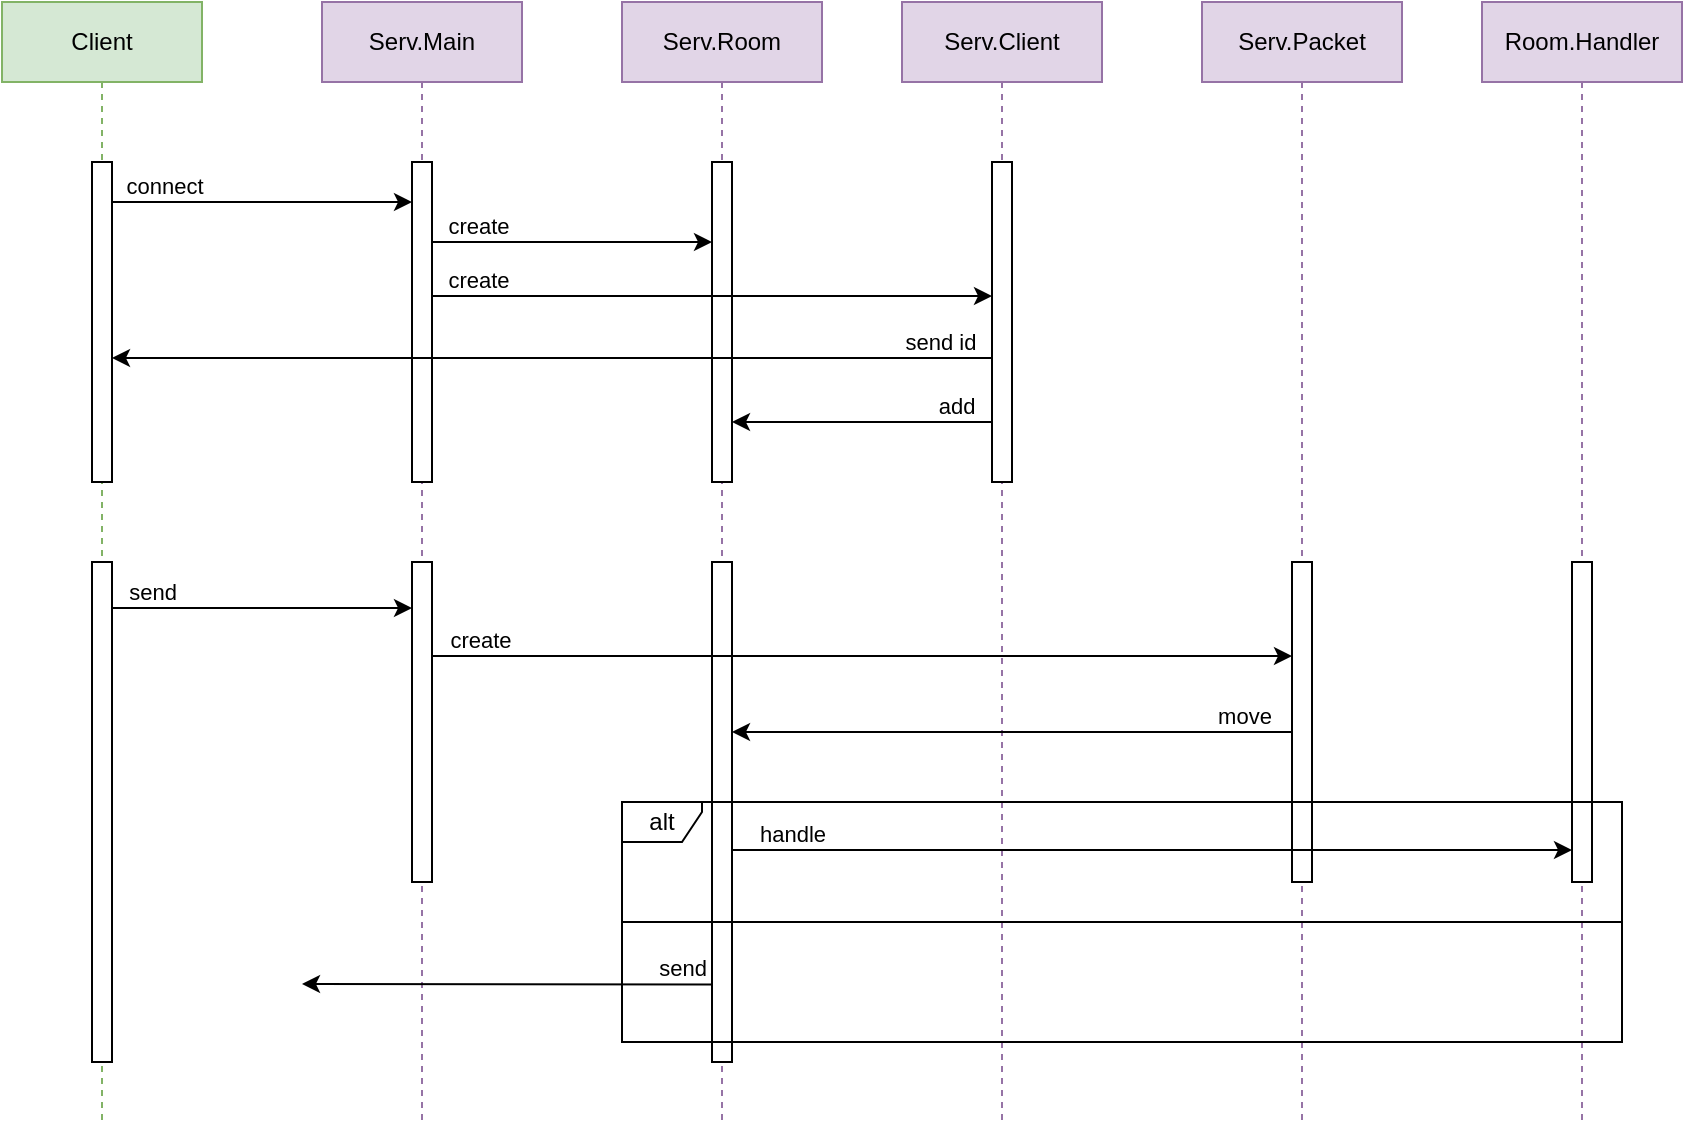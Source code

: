 <mxfile version="27.1.1">
  <diagram name="Page-1" id="2YBvvXClWsGukQMizWep">
    <mxGraphModel dx="2058" dy="1146" grid="1" gridSize="10" guides="1" tooltips="1" connect="1" arrows="1" fold="1" page="1" pageScale="1" pageWidth="850" pageHeight="1100" math="0" shadow="0">
      <root>
        <mxCell id="0" />
        <mxCell id="1" parent="0" />
        <mxCell id="aM9ryv3xv72pqoxQDRHE-1" value="Client" style="shape=umlLifeline;perimeter=lifelinePerimeter;whiteSpace=wrap;html=1;container=0;dropTarget=0;collapsible=0;recursiveResize=0;outlineConnect=0;portConstraint=eastwest;newEdgeStyle={&quot;edgeStyle&quot;:&quot;elbowEdgeStyle&quot;,&quot;elbow&quot;:&quot;vertical&quot;,&quot;curved&quot;:0,&quot;rounded&quot;:0};fillColor=#d5e8d4;strokeColor=#82b366;" parent="1" vertex="1">
          <mxGeometry x="40" y="40" width="100" height="560" as="geometry" />
        </mxCell>
        <mxCell id="2Rmnre_BdjiHBntk196o-1" style="edgeStyle=elbowEdgeStyle;rounded=0;orthogonalLoop=1;jettySize=auto;html=1;elbow=vertical;curved=0;" edge="1" parent="aM9ryv3xv72pqoxQDRHE-1" source="aM9ryv3xv72pqoxQDRHE-2" target="aM9ryv3xv72pqoxQDRHE-1">
          <mxGeometry relative="1" as="geometry" />
        </mxCell>
        <mxCell id="aM9ryv3xv72pqoxQDRHE-2" value="" style="html=1;points=[];perimeter=orthogonalPerimeter;outlineConnect=0;targetShapes=umlLifeline;portConstraint=eastwest;newEdgeStyle={&quot;edgeStyle&quot;:&quot;elbowEdgeStyle&quot;,&quot;elbow&quot;:&quot;vertical&quot;,&quot;curved&quot;:0,&quot;rounded&quot;:0};" parent="aM9ryv3xv72pqoxQDRHE-1" vertex="1">
          <mxGeometry x="45" y="80" width="10" height="160" as="geometry" />
        </mxCell>
        <mxCell id="2Rmnre_BdjiHBntk196o-26" value="" style="html=1;points=[];perimeter=orthogonalPerimeter;outlineConnect=0;targetShapes=umlLifeline;portConstraint=eastwest;newEdgeStyle={&quot;edgeStyle&quot;:&quot;elbowEdgeStyle&quot;,&quot;elbow&quot;:&quot;vertical&quot;,&quot;curved&quot;:0,&quot;rounded&quot;:0};" vertex="1" parent="aM9ryv3xv72pqoxQDRHE-1">
          <mxGeometry x="45" y="280" width="10" height="250" as="geometry" />
        </mxCell>
        <mxCell id="aM9ryv3xv72pqoxQDRHE-5" value="Serv.Main" style="shape=umlLifeline;perimeter=lifelinePerimeter;whiteSpace=wrap;html=1;container=0;dropTarget=0;collapsible=0;recursiveResize=0;outlineConnect=0;portConstraint=eastwest;newEdgeStyle={&quot;edgeStyle&quot;:&quot;elbowEdgeStyle&quot;,&quot;elbow&quot;:&quot;vertical&quot;,&quot;curved&quot;:0,&quot;rounded&quot;:0};fillColor=#e1d5e7;strokeColor=#9673a6;" parent="1" vertex="1">
          <mxGeometry x="200" y="40" width="100" height="560" as="geometry" />
        </mxCell>
        <mxCell id="aM9ryv3xv72pqoxQDRHE-6" value="" style="html=1;points=[];perimeter=orthogonalPerimeter;outlineConnect=0;targetShapes=umlLifeline;portConstraint=eastwest;newEdgeStyle={&quot;edgeStyle&quot;:&quot;elbowEdgeStyle&quot;,&quot;elbow&quot;:&quot;vertical&quot;,&quot;curved&quot;:0,&quot;rounded&quot;:0};" parent="aM9ryv3xv72pqoxQDRHE-5" vertex="1">
          <mxGeometry x="45" y="80" width="10" height="160" as="geometry" />
        </mxCell>
        <mxCell id="2Rmnre_BdjiHBntk196o-25" value="" style="html=1;points=[];perimeter=orthogonalPerimeter;outlineConnect=0;targetShapes=umlLifeline;portConstraint=eastwest;newEdgeStyle={&quot;edgeStyle&quot;:&quot;elbowEdgeStyle&quot;,&quot;elbow&quot;:&quot;vertical&quot;,&quot;curved&quot;:0,&quot;rounded&quot;:0};" vertex="1" parent="aM9ryv3xv72pqoxQDRHE-5">
          <mxGeometry x="45" y="280" width="10" height="160" as="geometry" />
        </mxCell>
        <mxCell id="2Rmnre_BdjiHBntk196o-2" value="Serv.Room" style="shape=umlLifeline;perimeter=lifelinePerimeter;whiteSpace=wrap;html=1;container=0;dropTarget=0;collapsible=0;recursiveResize=0;outlineConnect=0;portConstraint=eastwest;newEdgeStyle={&quot;edgeStyle&quot;:&quot;elbowEdgeStyle&quot;,&quot;elbow&quot;:&quot;vertical&quot;,&quot;curved&quot;:0,&quot;rounded&quot;:0};fillColor=#e1d5e7;strokeColor=#9673a6;" vertex="1" parent="1">
          <mxGeometry x="350" y="40" width="100" height="560" as="geometry" />
        </mxCell>
        <mxCell id="2Rmnre_BdjiHBntk196o-3" value="" style="html=1;points=[];perimeter=orthogonalPerimeter;outlineConnect=0;targetShapes=umlLifeline;portConstraint=eastwest;newEdgeStyle={&quot;edgeStyle&quot;:&quot;elbowEdgeStyle&quot;,&quot;elbow&quot;:&quot;vertical&quot;,&quot;curved&quot;:0,&quot;rounded&quot;:0};" vertex="1" parent="2Rmnre_BdjiHBntk196o-2">
          <mxGeometry x="45" y="80" width="10" height="160" as="geometry" />
        </mxCell>
        <mxCell id="2Rmnre_BdjiHBntk196o-49" style="edgeStyle=elbowEdgeStyle;rounded=0;orthogonalLoop=1;jettySize=auto;html=1;elbow=vertical;curved=0;fontFamily=Helvetica;fontSize=11;fontColor=default;labelBackgroundColor=default;resizable=0;" edge="1" parent="2Rmnre_BdjiHBntk196o-2">
          <mxGeometry relative="1" as="geometry">
            <mxPoint x="-160" y="491" as="targetPoint" />
            <mxPoint x="45" y="491.2" as="sourcePoint" />
          </mxGeometry>
        </mxCell>
        <mxCell id="2Rmnre_BdjiHBntk196o-50" value="send" style="edgeLabel;html=1;align=center;verticalAlign=middle;resizable=0;points=[];fontFamily=Helvetica;fontSize=11;fontColor=default;labelBackgroundColor=default;fillColor=none;gradientColor=none;" vertex="1" connectable="0" parent="2Rmnre_BdjiHBntk196o-49">
          <mxGeometry x="-0.615" relative="1" as="geometry">
            <mxPoint x="24" y="-8" as="offset" />
          </mxGeometry>
        </mxCell>
        <mxCell id="2Rmnre_BdjiHBntk196o-27" value="" style="html=1;points=[];perimeter=orthogonalPerimeter;outlineConnect=0;targetShapes=umlLifeline;portConstraint=eastwest;newEdgeStyle={&quot;edgeStyle&quot;:&quot;elbowEdgeStyle&quot;,&quot;elbow&quot;:&quot;vertical&quot;,&quot;curved&quot;:0,&quot;rounded&quot;:0};" vertex="1" parent="2Rmnre_BdjiHBntk196o-2">
          <mxGeometry x="45" y="280" width="10" height="250" as="geometry" />
        </mxCell>
        <mxCell id="2Rmnre_BdjiHBntk196o-6" value="Serv.Client" style="shape=umlLifeline;perimeter=lifelinePerimeter;whiteSpace=wrap;html=1;container=0;dropTarget=0;collapsible=0;recursiveResize=0;outlineConnect=0;portConstraint=eastwest;newEdgeStyle={&quot;edgeStyle&quot;:&quot;elbowEdgeStyle&quot;,&quot;elbow&quot;:&quot;vertical&quot;,&quot;curved&quot;:0,&quot;rounded&quot;:0};fillColor=#e1d5e7;strokeColor=#9673a6;" vertex="1" parent="1">
          <mxGeometry x="490" y="40" width="100" height="560" as="geometry" />
        </mxCell>
        <mxCell id="2Rmnre_BdjiHBntk196o-7" value="" style="html=1;points=[];perimeter=orthogonalPerimeter;outlineConnect=0;targetShapes=umlLifeline;portConstraint=eastwest;newEdgeStyle={&quot;edgeStyle&quot;:&quot;elbowEdgeStyle&quot;,&quot;elbow&quot;:&quot;vertical&quot;,&quot;curved&quot;:0,&quot;rounded&quot;:0};" vertex="1" parent="2Rmnre_BdjiHBntk196o-6">
          <mxGeometry x="45" y="80" width="10" height="160" as="geometry" />
        </mxCell>
        <mxCell id="2Rmnre_BdjiHBntk196o-8" style="edgeStyle=elbowEdgeStyle;rounded=0;orthogonalLoop=1;jettySize=auto;html=1;elbow=vertical;curved=0;" edge="1" parent="1" source="aM9ryv3xv72pqoxQDRHE-2" target="aM9ryv3xv72pqoxQDRHE-6">
          <mxGeometry relative="1" as="geometry">
            <mxPoint x="240" y="140" as="targetPoint" />
            <Array as="points">
              <mxPoint x="150" y="140" />
            </Array>
          </mxGeometry>
        </mxCell>
        <mxCell id="2Rmnre_BdjiHBntk196o-18" value="connect" style="edgeLabel;html=1;align=center;verticalAlign=middle;resizable=0;points=[];" vertex="1" connectable="0" parent="2Rmnre_BdjiHBntk196o-8">
          <mxGeometry x="-0.495" relative="1" as="geometry">
            <mxPoint x="-12" y="-8" as="offset" />
          </mxGeometry>
        </mxCell>
        <mxCell id="2Rmnre_BdjiHBntk196o-9" style="edgeStyle=elbowEdgeStyle;rounded=0;orthogonalLoop=1;jettySize=auto;html=1;elbow=vertical;curved=0;" edge="1" parent="1" source="aM9ryv3xv72pqoxQDRHE-6" target="2Rmnre_BdjiHBntk196o-3">
          <mxGeometry relative="1" as="geometry">
            <Array as="points">
              <mxPoint x="350" y="160" />
            </Array>
          </mxGeometry>
        </mxCell>
        <mxCell id="2Rmnre_BdjiHBntk196o-13" value="create" style="edgeLabel;html=1;align=center;verticalAlign=middle;resizable=0;points=[];" vertex="1" connectable="0" parent="2Rmnre_BdjiHBntk196o-9">
          <mxGeometry x="0.123" y="2" relative="1" as="geometry">
            <mxPoint x="-56" y="-6" as="offset" />
          </mxGeometry>
        </mxCell>
        <mxCell id="2Rmnre_BdjiHBntk196o-16" style="edgeStyle=elbowEdgeStyle;rounded=0;orthogonalLoop=1;jettySize=auto;html=1;elbow=vertical;curved=0;" edge="1" parent="1" target="2Rmnre_BdjiHBntk196o-3">
          <mxGeometry relative="1" as="geometry">
            <mxPoint x="535" y="250" as="sourcePoint" />
            <mxPoint x="410" y="250" as="targetPoint" />
            <Array as="points">
              <mxPoint x="440" y="250" />
              <mxPoint x="510" y="240" />
            </Array>
          </mxGeometry>
        </mxCell>
        <mxCell id="2Rmnre_BdjiHBntk196o-17" value="add" style="edgeLabel;html=1;align=center;verticalAlign=middle;resizable=0;points=[];" vertex="1" connectable="0" parent="2Rmnre_BdjiHBntk196o-16">
          <mxGeometry x="-0.187" y="2" relative="1" as="geometry">
            <mxPoint x="35" y="-10" as="offset" />
          </mxGeometry>
        </mxCell>
        <mxCell id="2Rmnre_BdjiHBntk196o-20" style="edgeStyle=elbowEdgeStyle;rounded=0;orthogonalLoop=1;jettySize=auto;html=1;elbow=vertical;curved=0;" edge="1" parent="1">
          <mxGeometry relative="1" as="geometry">
            <mxPoint x="535" y="218" as="sourcePoint" />
            <mxPoint x="95" y="218" as="targetPoint" />
          </mxGeometry>
        </mxCell>
        <mxCell id="2Rmnre_BdjiHBntk196o-21" value="send id" style="edgeLabel;html=1;align=center;verticalAlign=middle;resizable=0;points=[];" vertex="1" connectable="0" parent="2Rmnre_BdjiHBntk196o-20">
          <mxGeometry x="-0.732" y="4" relative="1" as="geometry">
            <mxPoint x="33" y="-12" as="offset" />
          </mxGeometry>
        </mxCell>
        <mxCell id="2Rmnre_BdjiHBntk196o-22" style="edgeStyle=elbowEdgeStyle;rounded=0;orthogonalLoop=1;jettySize=auto;html=1;elbow=vertical;curved=0;" edge="1" parent="1">
          <mxGeometry relative="1" as="geometry">
            <mxPoint x="255" y="187" as="sourcePoint" />
            <mxPoint x="535" y="187" as="targetPoint" />
          </mxGeometry>
        </mxCell>
        <mxCell id="2Rmnre_BdjiHBntk196o-23" value="create" style="edgeLabel;html=1;align=center;verticalAlign=middle;resizable=0;points=[];" vertex="1" connectable="0" parent="2Rmnre_BdjiHBntk196o-22">
          <mxGeometry x="-0.679" relative="1" as="geometry">
            <mxPoint x="-22" y="-8" as="offset" />
          </mxGeometry>
        </mxCell>
        <mxCell id="2Rmnre_BdjiHBntk196o-29" style="edgeStyle=elbowEdgeStyle;rounded=0;orthogonalLoop=1;jettySize=auto;html=1;elbow=horizontal;curved=0;" edge="1" parent="1">
          <mxGeometry relative="1" as="geometry">
            <mxPoint x="95" y="343" as="sourcePoint" />
            <mxPoint x="245" y="343" as="targetPoint" />
          </mxGeometry>
        </mxCell>
        <mxCell id="2Rmnre_BdjiHBntk196o-30" value="send" style="edgeLabel;html=1;align=center;verticalAlign=middle;resizable=0;points=[];" vertex="1" connectable="0" parent="2Rmnre_BdjiHBntk196o-29">
          <mxGeometry x="-0.547" y="-4" relative="1" as="geometry">
            <mxPoint x="-14" y="-12" as="offset" />
          </mxGeometry>
        </mxCell>
        <mxCell id="2Rmnre_BdjiHBntk196o-31" value="Serv.Packet" style="shape=umlLifeline;perimeter=lifelinePerimeter;whiteSpace=wrap;html=1;container=0;dropTarget=0;collapsible=0;recursiveResize=0;outlineConnect=0;portConstraint=eastwest;newEdgeStyle={&quot;edgeStyle&quot;:&quot;elbowEdgeStyle&quot;,&quot;elbow&quot;:&quot;vertical&quot;,&quot;curved&quot;:0,&quot;rounded&quot;:0};fillColor=#e1d5e7;strokeColor=#9673a6;" vertex="1" parent="1">
          <mxGeometry x="640" y="40" width="100" height="560" as="geometry" />
        </mxCell>
        <mxCell id="2Rmnre_BdjiHBntk196o-33" value="" style="html=1;points=[];perimeter=orthogonalPerimeter;outlineConnect=0;targetShapes=umlLifeline;portConstraint=eastwest;newEdgeStyle={&quot;edgeStyle&quot;:&quot;elbowEdgeStyle&quot;,&quot;elbow&quot;:&quot;vertical&quot;,&quot;curved&quot;:0,&quot;rounded&quot;:0};" vertex="1" parent="2Rmnre_BdjiHBntk196o-31">
          <mxGeometry x="45" y="280" width="10" height="160" as="geometry" />
        </mxCell>
        <mxCell id="2Rmnre_BdjiHBntk196o-34" style="edgeStyle=elbowEdgeStyle;rounded=0;orthogonalLoop=1;jettySize=auto;html=1;elbow=vertical;curved=0;" edge="1" parent="1">
          <mxGeometry relative="1" as="geometry">
            <mxPoint x="255" y="367" as="sourcePoint" />
            <mxPoint x="685" y="367" as="targetPoint" />
          </mxGeometry>
        </mxCell>
        <mxCell id="2Rmnre_BdjiHBntk196o-35" value="create" style="edgeLabel;html=1;align=center;verticalAlign=middle;resizable=0;points=[];" vertex="1" connectable="0" parent="2Rmnre_BdjiHBntk196o-34">
          <mxGeometry x="-0.823" relative="1" as="geometry">
            <mxPoint x="-14" y="-8" as="offset" />
          </mxGeometry>
        </mxCell>
        <mxCell id="2Rmnre_BdjiHBntk196o-36" style="edgeStyle=elbowEdgeStyle;rounded=0;orthogonalLoop=1;jettySize=auto;html=1;elbow=vertical;curved=0;" edge="1" parent="1">
          <mxGeometry relative="1" as="geometry">
            <mxPoint x="685" y="405" as="sourcePoint" />
            <mxPoint x="405" y="405" as="targetPoint" />
          </mxGeometry>
        </mxCell>
        <mxCell id="2Rmnre_BdjiHBntk196o-48" value="move" style="edgeLabel;html=1;align=center;verticalAlign=middle;resizable=0;points=[];fontFamily=Helvetica;fontSize=11;fontColor=default;labelBackgroundColor=default;fillColor=none;gradientColor=none;" vertex="1" connectable="0" parent="2Rmnre_BdjiHBntk196o-36">
          <mxGeometry x="-0.707" y="1" relative="1" as="geometry">
            <mxPoint x="17" y="-9" as="offset" />
          </mxGeometry>
        </mxCell>
        <mxCell id="2Rmnre_BdjiHBntk196o-38" value="Room.Handler" style="shape=umlLifeline;perimeter=lifelinePerimeter;whiteSpace=wrap;html=1;container=0;dropTarget=0;collapsible=0;recursiveResize=0;outlineConnect=0;portConstraint=eastwest;newEdgeStyle={&quot;edgeStyle&quot;:&quot;elbowEdgeStyle&quot;,&quot;elbow&quot;:&quot;vertical&quot;,&quot;curved&quot;:0,&quot;rounded&quot;:0};fillColor=#e1d5e7;strokeColor=#9673a6;" vertex="1" parent="1">
          <mxGeometry x="780" y="40" width="100" height="560" as="geometry" />
        </mxCell>
        <mxCell id="2Rmnre_BdjiHBntk196o-39" value="" style="html=1;points=[];perimeter=orthogonalPerimeter;outlineConnect=0;targetShapes=umlLifeline;portConstraint=eastwest;newEdgeStyle={&quot;edgeStyle&quot;:&quot;elbowEdgeStyle&quot;,&quot;elbow&quot;:&quot;vertical&quot;,&quot;curved&quot;:0,&quot;rounded&quot;:0};" vertex="1" parent="2Rmnre_BdjiHBntk196o-38">
          <mxGeometry x="45" y="280" width="10" height="160" as="geometry" />
        </mxCell>
        <mxCell id="2Rmnre_BdjiHBntk196o-41" style="edgeStyle=elbowEdgeStyle;rounded=0;orthogonalLoop=1;jettySize=auto;html=1;elbow=vertical;curved=0;" edge="1" parent="1">
          <mxGeometry relative="1" as="geometry">
            <mxPoint x="405" y="464" as="sourcePoint" />
            <mxPoint x="825" y="464" as="targetPoint" />
          </mxGeometry>
        </mxCell>
        <mxCell id="2Rmnre_BdjiHBntk196o-46" value="handle" style="edgeLabel;html=1;align=center;verticalAlign=middle;resizable=0;points=[];" vertex="1" connectable="0" parent="2Rmnre_BdjiHBntk196o-41">
          <mxGeometry x="-0.786" y="-2" relative="1" as="geometry">
            <mxPoint x="-15" y="-10" as="offset" />
          </mxGeometry>
        </mxCell>
        <mxCell id="2Rmnre_BdjiHBntk196o-42" value="alt" style="shape=umlFrame;whiteSpace=wrap;html=1;pointerEvents=0;width=40;height=20;" vertex="1" parent="1">
          <mxGeometry x="350" y="440" width="500" height="120" as="geometry" />
        </mxCell>
        <mxCell id="2Rmnre_BdjiHBntk196o-43" value="" style="line;strokeWidth=1;fillColor=none;align=left;verticalAlign=middle;spacingTop=-1;spacingLeft=3;spacingRight=3;rotatable=0;labelPosition=right;points=[];portConstraint=eastwest;strokeColor=inherit;" vertex="1" parent="1">
          <mxGeometry x="350" y="496" width="500" height="8" as="geometry" />
        </mxCell>
      </root>
    </mxGraphModel>
  </diagram>
</mxfile>
